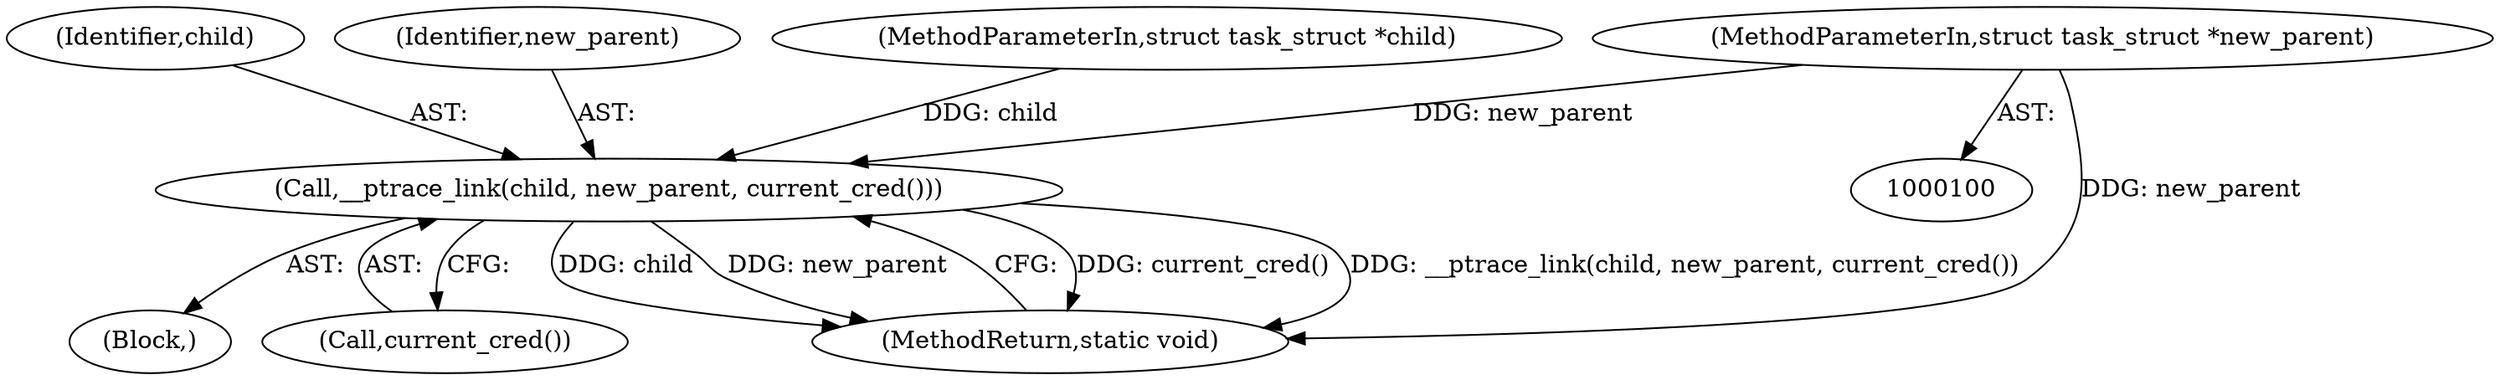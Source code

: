 digraph "0_linux_6994eefb0053799d2e07cd140df6c2ea106c41ee@pointer" {
"1000102" [label="(MethodParameterIn,struct task_struct *new_parent)"];
"1000104" [label="(Call,__ptrace_link(child, new_parent, current_cred()))"];
"1000104" [label="(Call,__ptrace_link(child, new_parent, current_cred()))"];
"1000107" [label="(Call,current_cred())"];
"1000105" [label="(Identifier,child)"];
"1000103" [label="(Block,)"];
"1000106" [label="(Identifier,new_parent)"];
"1000102" [label="(MethodParameterIn,struct task_struct *new_parent)"];
"1000101" [label="(MethodParameterIn,struct task_struct *child)"];
"1000108" [label="(MethodReturn,static void)"];
"1000102" -> "1000100"  [label="AST: "];
"1000102" -> "1000108"  [label="DDG: new_parent"];
"1000102" -> "1000104"  [label="DDG: new_parent"];
"1000104" -> "1000103"  [label="AST: "];
"1000104" -> "1000107"  [label="CFG: "];
"1000105" -> "1000104"  [label="AST: "];
"1000106" -> "1000104"  [label="AST: "];
"1000107" -> "1000104"  [label="AST: "];
"1000108" -> "1000104"  [label="CFG: "];
"1000104" -> "1000108"  [label="DDG: current_cred()"];
"1000104" -> "1000108"  [label="DDG: __ptrace_link(child, new_parent, current_cred())"];
"1000104" -> "1000108"  [label="DDG: child"];
"1000104" -> "1000108"  [label="DDG: new_parent"];
"1000101" -> "1000104"  [label="DDG: child"];
}

